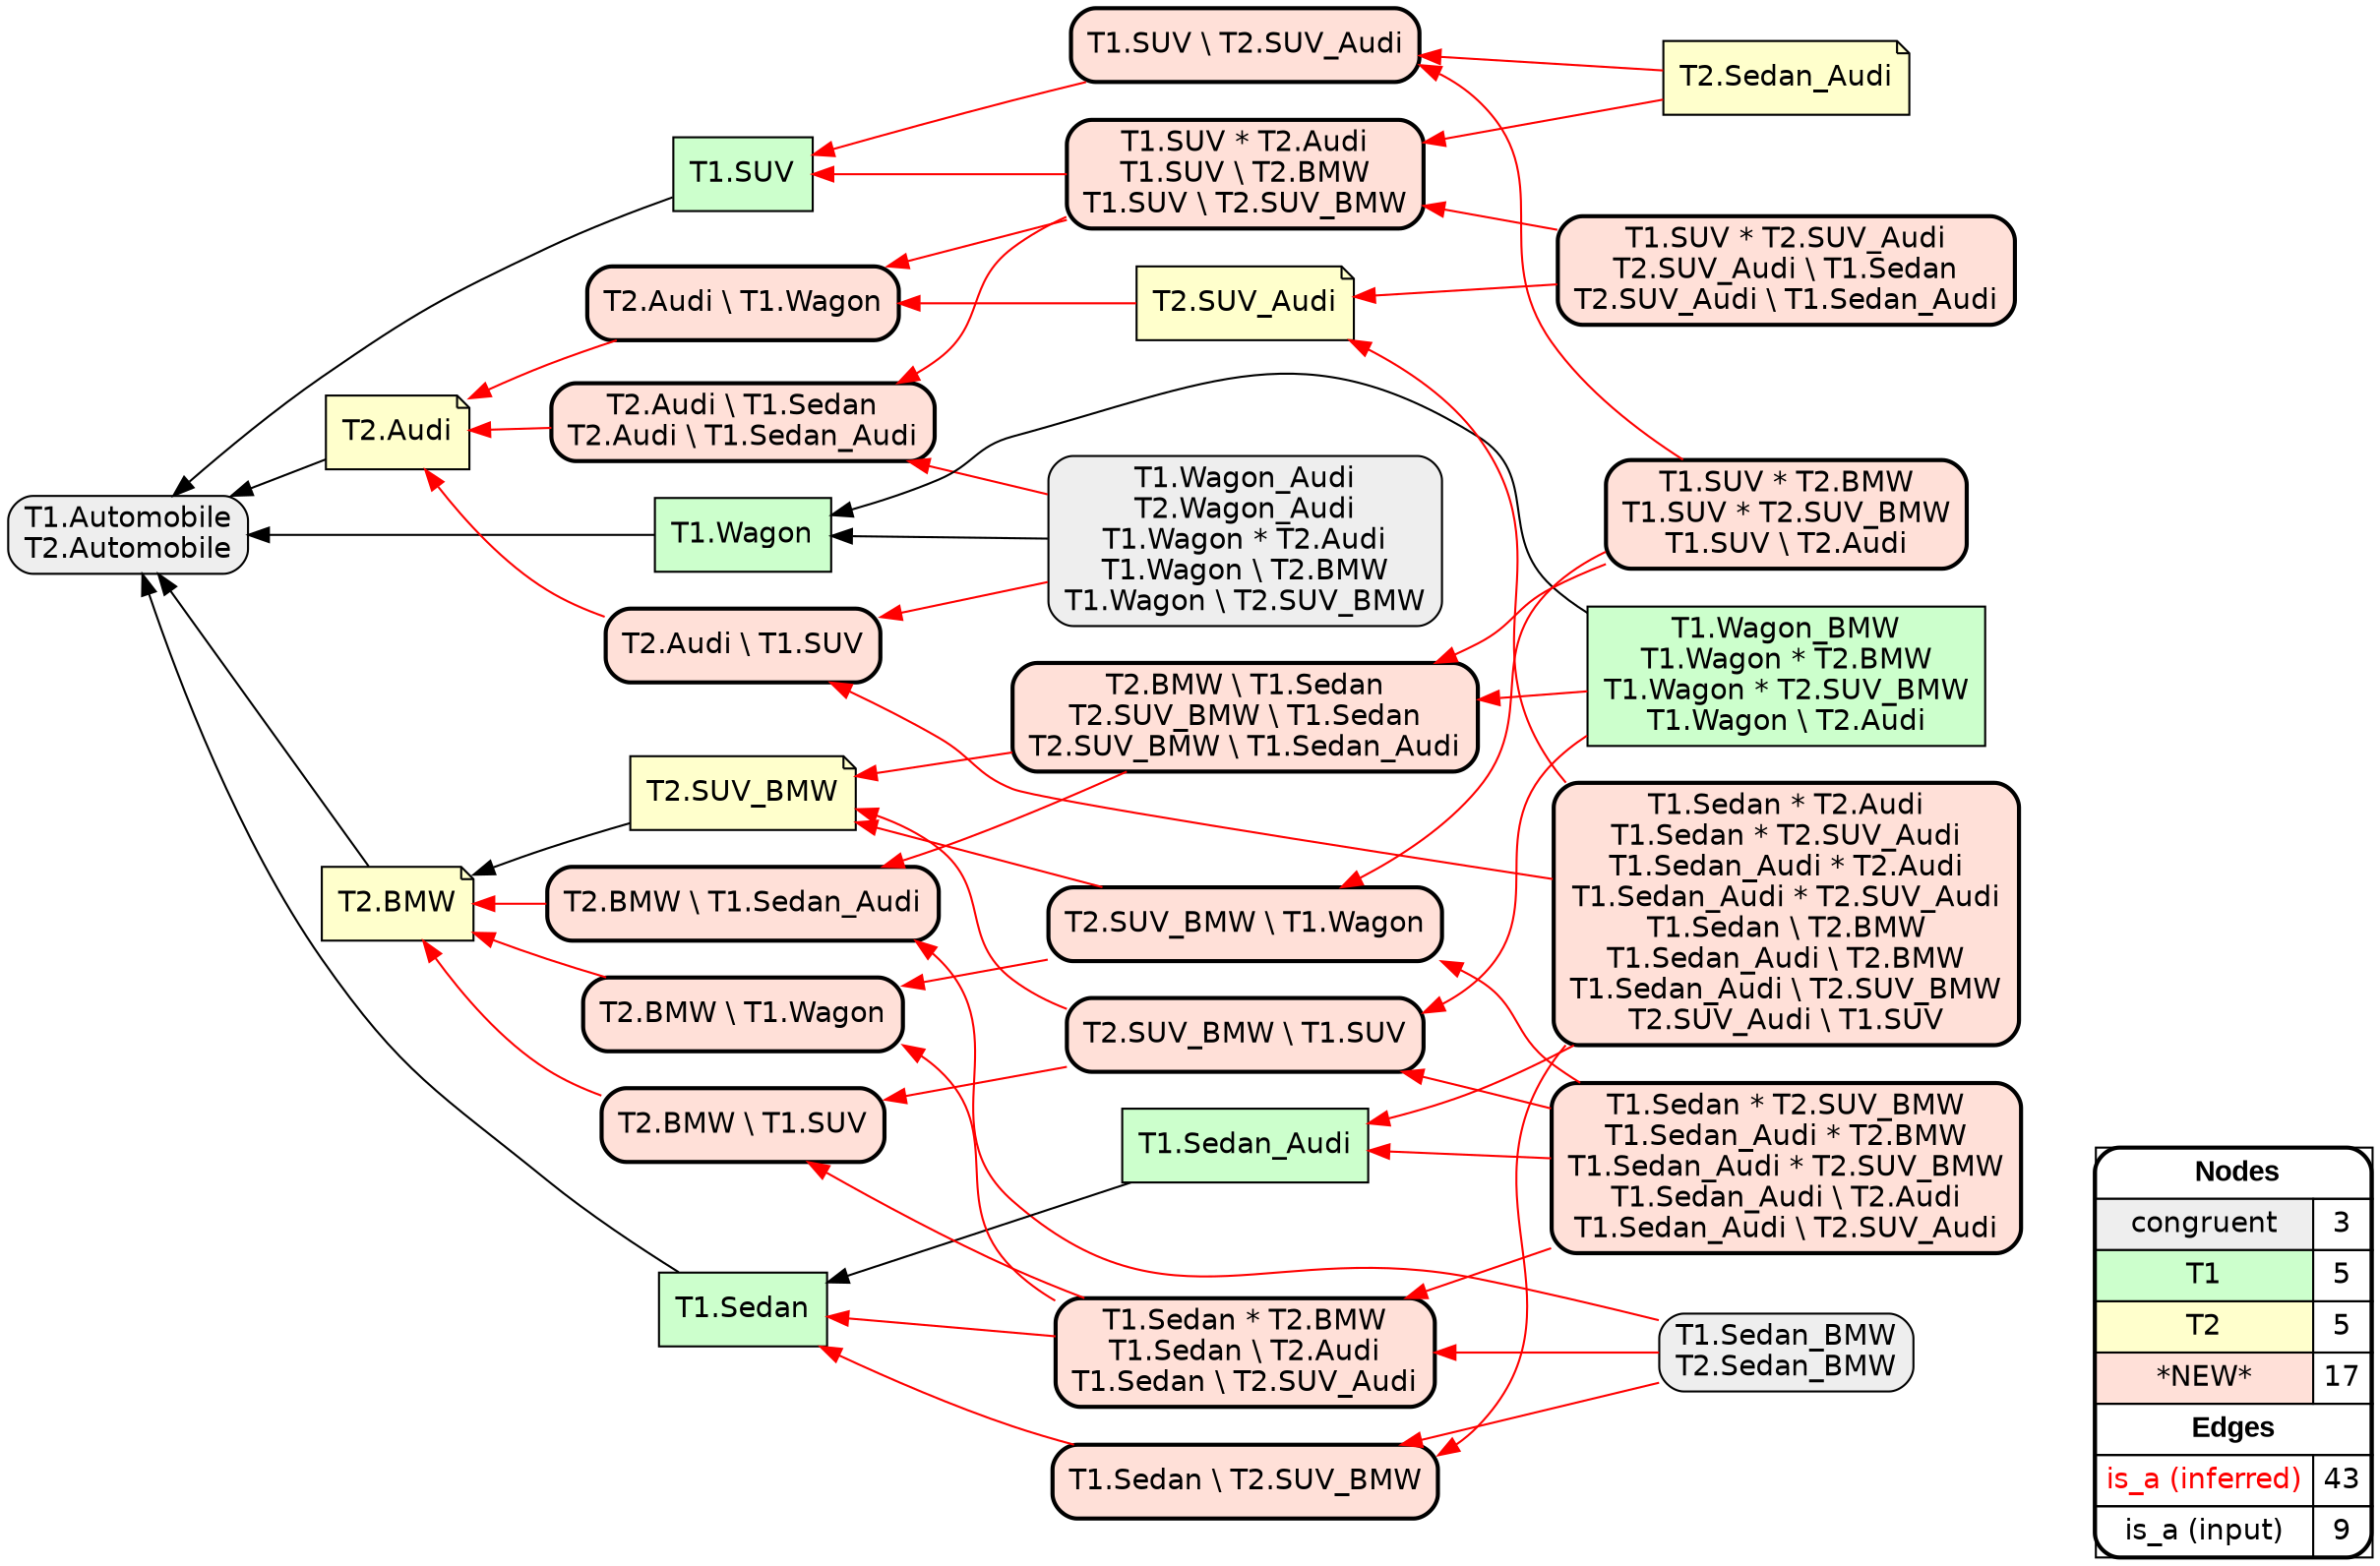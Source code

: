 digraph{
rankdir=RL
node[shape=box style="filled,rounded" fillcolor="#EEEEEE" fontname="helvetica"] 
"T1.Automobile\nT2.Automobile"
"T1.Sedan_BMW\nT2.Sedan_BMW"
"T1.Wagon_Audi\nT2.Wagon_Audi\nT1.Wagon * T2.Audi\nT1.Wagon \\ T2.BMW\nT1.Wagon \\ T2.SUV_BMW"
node[shape=box style=filled fillcolor="#CCFFCC" fontname="helvetica"] 
"T1.Wagon"
"T1.Wagon_BMW\nT1.Wagon * T2.BMW\nT1.Wagon * T2.SUV_BMW\nT1.Wagon \\ T2.Audi"
"T1.SUV"
"T1.Sedan_Audi"
"T1.Sedan"
node[shape=note style=filled fillcolor="#FFFFCC" fontname="helvetica"] 
"T2.SUV_BMW"
"T2.SUV_Audi"
"T2.BMW"
"T2.Sedan_Audi"
"T2.Audi"
node[shape=box style="filled,rounded,bold" fillcolor="#FFE0D8" fontname="helvetica"] 
"T2.BMW \\ T1.SUV"
"T2.SUV_BMW \\ T1.SUV"
"T2.BMW \\ T1.Wagon"
"T2.Audi \\ T1.Sedan\nT2.Audi \\ T1.Sedan_Audi"
"T2.BMW \\ T1.Sedan_Audi"
"T2.Audi \\ T1.SUV"
"T1.SUV * T2.Audi\nT1.SUV \\ T2.BMW\nT1.SUV \\ T2.SUV_BMW"
"T1.SUV * T2.BMW\nT1.SUV * T2.SUV_BMW\nT1.SUV \\ T2.Audi"
"T1.SUV * T2.SUV_Audi\nT2.SUV_Audi \\ T1.Sedan\nT2.SUV_Audi \\ T1.Sedan_Audi"
"T1.Sedan * T2.BMW\nT1.Sedan \\ T2.Audi\nT1.Sedan \\ T2.SUV_Audi"
"T2.Audi \\ T1.Wagon"
"T1.Sedan * T2.SUV_BMW\nT1.Sedan_Audi * T2.BMW\nT1.Sedan_Audi * T2.SUV_BMW\nT1.Sedan_Audi \\ T2.Audi\nT1.Sedan_Audi \\ T2.SUV_Audi"
"T2.SUV_BMW \\ T1.Wagon"
"T2.BMW \\ T1.Sedan\nT2.SUV_BMW \\ T1.Sedan\nT2.SUV_BMW \\ T1.Sedan_Audi"
"T1.Sedan \\ T2.SUV_BMW"
"T1.SUV \\ T2.SUV_Audi"
"T1.Sedan * T2.Audi\nT1.Sedan * T2.SUV_Audi\nT1.Sedan_Audi * T2.Audi\nT1.Sedan_Audi * T2.SUV_Audi\nT1.Sedan \\ T2.BMW\nT1.Sedan_Audi \\ T2.BMW\nT1.Sedan_Audi \\ T2.SUV_BMW\nT2.SUV_Audi \\ T1.SUV"
edge[arrowhead=normal style=dotted color="#000000" constraint=true penwidth=1]
edge[arrowhead=normal style=solid color="#FF0000" constraint=true penwidth=1]
"T1.SUV * T2.Audi\nT1.SUV \\ T2.BMW\nT1.SUV \\ T2.SUV_BMW" -> "T2.Audi \\ T1.Sedan\nT2.Audi \\ T1.Sedan_Audi"
"T2.BMW \\ T1.Wagon" -> "T2.BMW"
"T1.Sedan * T2.SUV_BMW\nT1.Sedan_Audi * T2.BMW\nT1.Sedan_Audi * T2.SUV_BMW\nT1.Sedan_Audi \\ T2.Audi\nT1.Sedan_Audi \\ T2.SUV_Audi" -> "T1.Sedan * T2.BMW\nT1.Sedan \\ T2.Audi\nT1.Sedan \\ T2.SUV_Audi"
"T1.Sedan * T2.BMW\nT1.Sedan \\ T2.Audi\nT1.Sedan \\ T2.SUV_Audi" -> "T2.BMW \\ T1.Wagon"
"T1.Wagon_Audi\nT2.Wagon_Audi\nT1.Wagon * T2.Audi\nT1.Wagon \\ T2.BMW\nT1.Wagon \\ T2.SUV_BMW" -> "T2.Audi \\ T1.SUV"
"T1.Sedan * T2.BMW\nT1.Sedan \\ T2.Audi\nT1.Sedan \\ T2.SUV_Audi" -> "T2.BMW \\ T1.SUV"
"T1.Sedan * T2.BMW\nT1.Sedan \\ T2.Audi\nT1.Sedan \\ T2.SUV_Audi" -> "T1.Sedan"
"T1.SUV * T2.SUV_Audi\nT2.SUV_Audi \\ T1.Sedan\nT2.SUV_Audi \\ T1.Sedan_Audi" -> "T2.SUV_Audi"
"T1.SUV * T2.BMW\nT1.SUV * T2.SUV_BMW\nT1.SUV \\ T2.Audi" -> "T2.BMW \\ T1.Sedan\nT2.SUV_BMW \\ T1.Sedan\nT2.SUV_BMW \\ T1.Sedan_Audi"
"T1.Sedan * T2.Audi\nT1.Sedan * T2.SUV_Audi\nT1.Sedan_Audi * T2.Audi\nT1.Sedan_Audi * T2.SUV_Audi\nT1.Sedan \\ T2.BMW\nT1.Sedan_Audi \\ T2.BMW\nT1.Sedan_Audi \\ T2.SUV_BMW\nT2.SUV_Audi \\ T1.SUV" -> "T2.SUV_Audi"
"T1.Sedan_BMW\nT2.Sedan_BMW" -> "T1.Sedan \\ T2.SUV_BMW"
"T2.BMW \\ T1.Sedan\nT2.SUV_BMW \\ T1.Sedan\nT2.SUV_BMW \\ T1.Sedan_Audi" -> "T2.SUV_BMW"
"T2.SUV_BMW \\ T1.Wagon" -> "T2.BMW \\ T1.Wagon"
"T1.Sedan * T2.SUV_BMW\nT1.Sedan_Audi * T2.BMW\nT1.Sedan_Audi * T2.SUV_BMW\nT1.Sedan_Audi \\ T2.Audi\nT1.Sedan_Audi \\ T2.SUV_Audi" -> "T2.SUV_BMW \\ T1.Wagon"
"T2.SUV_BMW \\ T1.SUV" -> "T2.BMW \\ T1.SUV"
"T2.BMW \\ T1.Sedan_Audi" -> "T2.BMW"
"T2.SUV_BMW \\ T1.SUV" -> "T2.SUV_BMW"
"T2.BMW \\ T1.SUV" -> "T2.BMW"
"T2.Sedan_Audi" -> "T1.SUV * T2.Audi\nT1.SUV \\ T2.BMW\nT1.SUV \\ T2.SUV_BMW"
"T2.SUV_Audi" -> "T2.Audi \\ T1.Wagon"
"T1.Sedan_BMW\nT2.Sedan_BMW" -> "T1.Sedan * T2.BMW\nT1.Sedan \\ T2.Audi\nT1.Sedan \\ T2.SUV_Audi"
"T1.Sedan * T2.Audi\nT1.Sedan * T2.SUV_Audi\nT1.Sedan_Audi * T2.Audi\nT1.Sedan_Audi * T2.SUV_Audi\nT1.Sedan \\ T2.BMW\nT1.Sedan_Audi \\ T2.BMW\nT1.Sedan_Audi \\ T2.SUV_BMW\nT2.SUV_Audi \\ T1.SUV" -> "T1.Sedan_Audi"
"T1.Sedan * T2.Audi\nT1.Sedan * T2.SUV_Audi\nT1.Sedan_Audi * T2.Audi\nT1.Sedan_Audi * T2.SUV_Audi\nT1.Sedan \\ T2.BMW\nT1.Sedan_Audi \\ T2.BMW\nT1.Sedan_Audi \\ T2.SUV_BMW\nT2.SUV_Audi \\ T1.SUV" -> "T2.Audi \\ T1.SUV"
"T1.Sedan \\ T2.SUV_BMW" -> "T1.Sedan"
"T1.Wagon_Audi\nT2.Wagon_Audi\nT1.Wagon * T2.Audi\nT1.Wagon \\ T2.BMW\nT1.Wagon \\ T2.SUV_BMW" -> "T2.Audi \\ T1.Sedan\nT2.Audi \\ T1.Sedan_Audi"
"T1.Sedan * T2.Audi\nT1.Sedan * T2.SUV_Audi\nT1.Sedan_Audi * T2.Audi\nT1.Sedan_Audi * T2.SUV_Audi\nT1.Sedan \\ T2.BMW\nT1.Sedan_Audi \\ T2.BMW\nT1.Sedan_Audi \\ T2.SUV_BMW\nT2.SUV_Audi \\ T1.SUV" -> "T1.Sedan \\ T2.SUV_BMW"
"T2.Sedan_Audi" -> "T1.SUV \\ T2.SUV_Audi"
"T1.SUV * T2.BMW\nT1.SUV * T2.SUV_BMW\nT1.SUV \\ T2.Audi" -> "T2.SUV_BMW \\ T1.Wagon"
"T1.SUV * T2.Audi\nT1.SUV \\ T2.BMW\nT1.SUV \\ T2.SUV_BMW" -> "T2.Audi \\ T1.Wagon"
"T1.Wagon_BMW\nT1.Wagon * T2.BMW\nT1.Wagon * T2.SUV_BMW\nT1.Wagon \\ T2.Audi" -> "T2.SUV_BMW \\ T1.SUV"
"T1.Sedan * T2.SUV_BMW\nT1.Sedan_Audi * T2.BMW\nT1.Sedan_Audi * T2.SUV_BMW\nT1.Sedan_Audi \\ T2.Audi\nT1.Sedan_Audi \\ T2.SUV_Audi" -> "T1.Sedan_Audi"
"T1.SUV \\ T2.SUV_Audi" -> "T1.SUV"
"T1.SUV * T2.BMW\nT1.SUV * T2.SUV_BMW\nT1.SUV \\ T2.Audi" -> "T1.SUV \\ T2.SUV_Audi"
"T1.SUV * T2.SUV_Audi\nT2.SUV_Audi \\ T1.Sedan\nT2.SUV_Audi \\ T1.Sedan_Audi" -> "T1.SUV * T2.Audi\nT1.SUV \\ T2.BMW\nT1.SUV \\ T2.SUV_BMW"
"T1.SUV * T2.Audi\nT1.SUV \\ T2.BMW\nT1.SUV \\ T2.SUV_BMW" -> "T1.SUV"
"T2.Audi \\ T1.SUV" -> "T2.Audi"
"T2.BMW \\ T1.Sedan\nT2.SUV_BMW \\ T1.Sedan\nT2.SUV_BMW \\ T1.Sedan_Audi" -> "T2.BMW \\ T1.Sedan_Audi"
"T2.Audi \\ T1.Sedan\nT2.Audi \\ T1.Sedan_Audi" -> "T2.Audi"
"T2.Audi \\ T1.Wagon" -> "T2.Audi"
"T1.Sedan_BMW\nT2.Sedan_BMW" -> "T2.BMW \\ T1.Sedan_Audi"
"T1.Sedan * T2.SUV_BMW\nT1.Sedan_Audi * T2.BMW\nT1.Sedan_Audi * T2.SUV_BMW\nT1.Sedan_Audi \\ T2.Audi\nT1.Sedan_Audi \\ T2.SUV_Audi" -> "T2.SUV_BMW \\ T1.SUV"
"T1.Wagon_BMW\nT1.Wagon * T2.BMW\nT1.Wagon * T2.SUV_BMW\nT1.Wagon \\ T2.Audi" -> "T2.BMW \\ T1.Sedan\nT2.SUV_BMW \\ T1.Sedan\nT2.SUV_BMW \\ T1.Sedan_Audi"
"T2.SUV_BMW \\ T1.Wagon" -> "T2.SUV_BMW"
edge[arrowhead=normal style=solid color="#000000" constraint=true penwidth=1]
"T1.Sedan_Audi" -> "T1.Sedan"
"T2.Audi" -> "T1.Automobile\nT2.Automobile"
"T1.Wagon_BMW\nT1.Wagon * T2.BMW\nT1.Wagon * T2.SUV_BMW\nT1.Wagon \\ T2.Audi" -> "T1.Wagon"
"T1.SUV" -> "T1.Automobile\nT2.Automobile"
"T1.Wagon" -> "T1.Automobile\nT2.Automobile"
"T1.Sedan" -> "T1.Automobile\nT2.Automobile"
"T2.BMW" -> "T1.Automobile\nT2.Automobile"
"T1.Wagon_Audi\nT2.Wagon_Audi\nT1.Wagon * T2.Audi\nT1.Wagon \\ T2.BMW\nT1.Wagon \\ T2.SUV_BMW" -> "T1.Wagon"
"T2.SUV_BMW" -> "T2.BMW"
node[shape=box] 
{rank=source Legend [fillcolor= white margin=0 label=< 
 <TABLE BORDER="0" CELLBORDER="1" CELLSPACING="0" CELLPADDING="4"> 
<TR> <TD COLSPAN="2"><font face="Arial Black"> Nodes</font></TD> </TR> 
<TR> 
 <TD bgcolor="#EEEEEE" fontname="helvetica">congruent</TD> 
 <TD>3</TD> 
 </TR> 
<TR> 
 <TD bgcolor="#CCFFCC" fontname="helvetica">T1</TD> 
 <TD>5</TD> 
 </TR> 
<TR> 
 <TD bgcolor="#FFFFCC" fontname="helvetica">T2</TD> 
 <TD>5</TD> 
 </TR> 
<TR> 
 <TD bgcolor="#FFE0D8" fontname="helvetica">*NEW*</TD> 
 <TD>17</TD> 
 </TR> 
<TR> <TD COLSPAN="2"><font face = "Arial Black"> Edges </font></TD> </TR> 
<TR> 
 <TD><font color ="#FF0000">is_a (inferred)</font></TD><TD>43</TD>
</TR>
<TR> 
 <TD><font color ="#000000">is_a (input)</font></TD><TD>9</TD>
</TR>
</TABLE> 
 >] } 
}